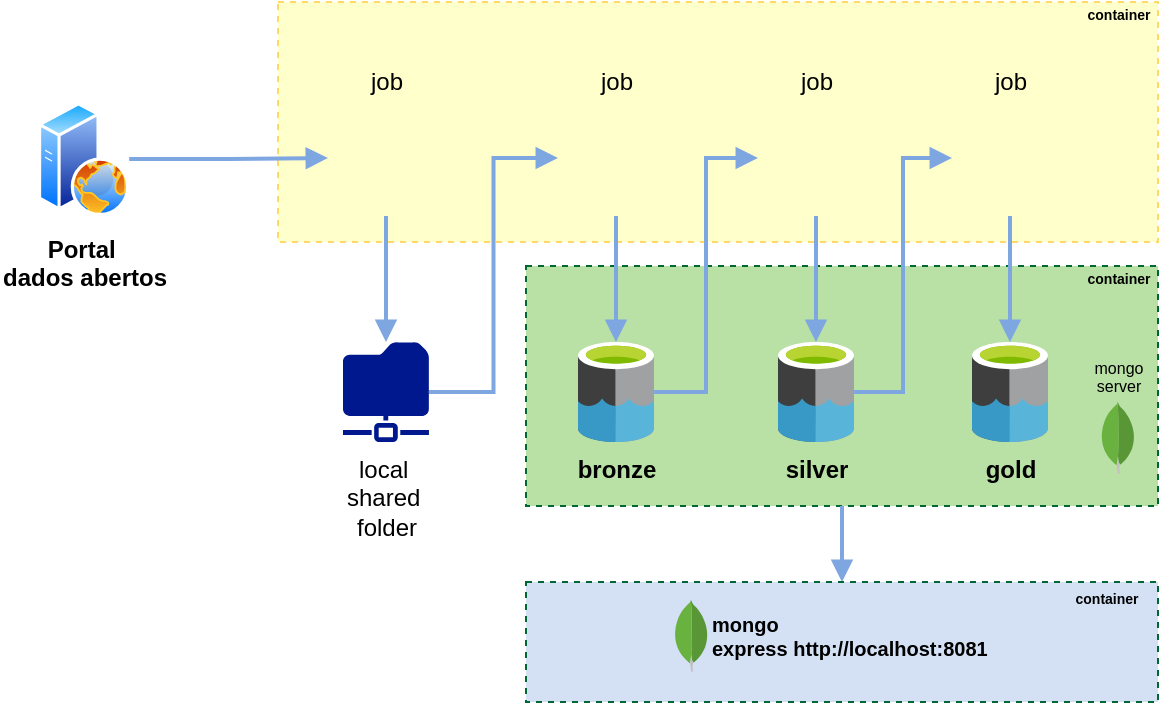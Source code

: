 <mxfile version="24.0.7" type="github">
  <diagram name="Page-1" id="Cxa-_nVKwIb2RSywwMhr">
    <mxGraphModel dx="1364" dy="759" grid="1" gridSize="10" guides="1" tooltips="1" connect="1" arrows="1" fold="1" page="1" pageScale="1" pageWidth="850" pageHeight="1100" math="0" shadow="0">
      <root>
        <mxCell id="0" />
        <mxCell id="1" parent="0" />
        <mxCell id="QbjZF6PPqvLkpJn2x4_9-37" value="" style="rounded=0;whiteSpace=wrap;html=1;fontFamily=Helvetica;fontSize=11;fontColor=default;labelBackgroundColor=default;fillColor=#FFFFCC;strokeColor=#FFD966;dashed=1;" parent="1" vertex="1">
          <mxGeometry x="270" y="50" width="440" height="120" as="geometry" />
        </mxCell>
        <mxCell id="QbjZF6PPqvLkpJn2x4_9-34" value="" style="rounded=0;whiteSpace=wrap;html=1;fontFamily=Helvetica;fontSize=11;fontColor=default;labelBackgroundColor=default;fillColor=#B9E0A5;strokeColor=#006633;dashed=1;" parent="1" vertex="1">
          <mxGeometry x="394" y="182" width="316" height="120" as="geometry" />
        </mxCell>
        <mxCell id="QbjZF6PPqvLkpJn2x4_9-30" style="edgeStyle=orthogonalEdgeStyle;rounded=0;orthogonalLoop=1;jettySize=auto;html=1;entryX=0;entryY=0.5;entryDx=0;entryDy=0;strokeColor=#7EA6E0;strokeWidth=2;align=center;verticalAlign=middle;fontFamily=Helvetica;fontSize=11;fontColor=default;labelBackgroundColor=default;endArrow=block;endFill=1;fillColor=#dae8fc;" parent="1" source="QbjZF6PPqvLkpJn2x4_9-17" target="QbjZF6PPqvLkpJn2x4_9-21" edge="1">
          <mxGeometry relative="1" as="geometry" />
        </mxCell>
        <mxCell id="QbjZF6PPqvLkpJn2x4_9-17" value="bronze" style="image;sketch=0;aspect=fixed;html=1;points=[];align=center;fontSize=12;image=img/lib/mscae/Data_Lake.svg;labelBackgroundColor=none;textShadow=0;fontStyle=1" parent="1" vertex="1">
          <mxGeometry x="420" y="220" width="38" height="50" as="geometry" />
        </mxCell>
        <mxCell id="QbjZF6PPqvLkpJn2x4_9-32" style="edgeStyle=orthogonalEdgeStyle;rounded=0;orthogonalLoop=1;jettySize=auto;html=1;entryX=0;entryY=0.5;entryDx=0;entryDy=0;strokeColor=#7EA6E0;strokeWidth=2;align=center;verticalAlign=middle;fontFamily=Helvetica;fontSize=11;fontColor=default;labelBackgroundColor=default;endArrow=block;endFill=1;fillColor=#dae8fc;" parent="1" source="QbjZF6PPqvLkpJn2x4_9-18" target="QbjZF6PPqvLkpJn2x4_9-22" edge="1">
          <mxGeometry relative="1" as="geometry" />
        </mxCell>
        <mxCell id="QbjZF6PPqvLkpJn2x4_9-18" value="silver" style="image;sketch=0;aspect=fixed;html=1;points=[];align=center;fontSize=12;image=img/lib/mscae/Data_Lake.svg;labelBackgroundColor=none;fontStyle=1" parent="1" vertex="1">
          <mxGeometry x="520" y="220" width="38" height="50" as="geometry" />
        </mxCell>
        <mxCell id="QbjZF6PPqvLkpJn2x4_9-19" value="gold" style="image;sketch=0;aspect=fixed;html=1;points=[];align=center;fontSize=12;image=img/lib/mscae/Data_Lake.svg;labelBackgroundColor=none;fontStyle=1" parent="1" vertex="1">
          <mxGeometry x="617" y="220" width="38" height="50" as="geometry" />
        </mxCell>
        <mxCell id="QbjZF6PPqvLkpJn2x4_9-29" style="edgeStyle=orthogonalEdgeStyle;rounded=0;orthogonalLoop=1;jettySize=auto;html=1;strokeColor=#7EA6E0;strokeWidth=2;align=center;verticalAlign=middle;fontFamily=Helvetica;fontSize=11;fontColor=default;labelBackgroundColor=default;endArrow=block;endFill=1;fillColor=#dae8fc;" parent="1" source="QbjZF6PPqvLkpJn2x4_9-20" target="QbjZF6PPqvLkpJn2x4_9-17" edge="1">
          <mxGeometry relative="1" as="geometry" />
        </mxCell>
        <mxCell id="QbjZF6PPqvLkpJn2x4_9-20" value="job" style="shape=image;html=1;verticalAlign=bottom;verticalLabelPosition=top;labelBackgroundColor=none;imageAspect=0;aspect=fixed;image=https://cdn0.iconfinder.com/data/icons/long-shadow-web-icons/512/python-128.png;labelPosition=center;align=center;fontStyle=0" parent="1" vertex="1">
          <mxGeometry x="410" y="99" width="58" height="58" as="geometry" />
        </mxCell>
        <mxCell id="QbjZF6PPqvLkpJn2x4_9-31" style="edgeStyle=orthogonalEdgeStyle;rounded=0;orthogonalLoop=1;jettySize=auto;html=1;strokeColor=#7EA6E0;strokeWidth=2;align=center;verticalAlign=middle;fontFamily=Helvetica;fontSize=11;fontColor=default;labelBackgroundColor=default;endArrow=block;endFill=1;fillColor=#dae8fc;" parent="1" source="QbjZF6PPqvLkpJn2x4_9-21" target="QbjZF6PPqvLkpJn2x4_9-18" edge="1">
          <mxGeometry relative="1" as="geometry" />
        </mxCell>
        <mxCell id="QbjZF6PPqvLkpJn2x4_9-21" value="job" style="shape=image;html=1;verticalAlign=bottom;verticalLabelPosition=top;labelBackgroundColor=none;imageAspect=0;aspect=fixed;image=https://cdn0.iconfinder.com/data/icons/long-shadow-web-icons/512/python-128.png;labelPosition=center;align=center;fontStyle=0" parent="1" vertex="1">
          <mxGeometry x="510" y="99" width="58" height="58" as="geometry" />
        </mxCell>
        <mxCell id="QbjZF6PPqvLkpJn2x4_9-33" style="edgeStyle=orthogonalEdgeStyle;rounded=0;orthogonalLoop=1;jettySize=auto;html=1;strokeColor=#7EA6E0;strokeWidth=2;align=center;verticalAlign=middle;fontFamily=Helvetica;fontSize=11;fontColor=default;labelBackgroundColor=default;endArrow=block;endFill=1;fillColor=#dae8fc;" parent="1" source="QbjZF6PPqvLkpJn2x4_9-22" target="QbjZF6PPqvLkpJn2x4_9-19" edge="1">
          <mxGeometry relative="1" as="geometry" />
        </mxCell>
        <mxCell id="QbjZF6PPqvLkpJn2x4_9-22" value="job" style="shape=image;html=1;verticalAlign=bottom;verticalLabelPosition=top;labelBackgroundColor=none;imageAspect=0;aspect=fixed;image=https://cdn0.iconfinder.com/data/icons/long-shadow-web-icons/512/python-128.png;labelPosition=center;align=center;fontStyle=0" parent="1" vertex="1">
          <mxGeometry x="607" y="99" width="58" height="58" as="geometry" />
        </mxCell>
        <mxCell id="QbjZF6PPqvLkpJn2x4_9-25" style="edgeStyle=orthogonalEdgeStyle;rounded=0;orthogonalLoop=1;jettySize=auto;html=1;endArrow=block;endFill=1;strokeWidth=2;fillColor=#dae8fc;strokeColor=#7EA6E0;" parent="1" source="QbjZF6PPqvLkpJn2x4_9-23" target="QbjZF6PPqvLkpJn2x4_9-24" edge="1">
          <mxGeometry relative="1" as="geometry" />
        </mxCell>
        <mxCell id="QbjZF6PPqvLkpJn2x4_9-23" value="job" style="shape=image;html=1;verticalAlign=bottom;verticalLabelPosition=top;labelBackgroundColor=none;imageAspect=0;aspect=fixed;image=https://cdn0.iconfinder.com/data/icons/long-shadow-web-icons/512/python-128.png;labelPosition=center;align=center;fontStyle=0" parent="1" vertex="1">
          <mxGeometry x="295" y="99" width="58" height="58" as="geometry" />
        </mxCell>
        <mxCell id="QbjZF6PPqvLkpJn2x4_9-35" style="edgeStyle=orthogonalEdgeStyle;rounded=0;orthogonalLoop=1;jettySize=auto;html=1;entryX=0;entryY=0.5;entryDx=0;entryDy=0;strokeColor=#7EA6E0;strokeWidth=2;align=center;verticalAlign=middle;fontFamily=Helvetica;fontSize=11;fontColor=default;labelBackgroundColor=default;endArrow=block;endFill=1;fillColor=#dae8fc;" parent="1" source="QbjZF6PPqvLkpJn2x4_9-24" target="QbjZF6PPqvLkpJn2x4_9-20" edge="1">
          <mxGeometry relative="1" as="geometry" />
        </mxCell>
        <mxCell id="QbjZF6PPqvLkpJn2x4_9-24" value="local&amp;nbsp;&lt;div&gt;shared&amp;nbsp;&lt;/div&gt;&lt;div&gt;folder&lt;/div&gt;" style="sketch=0;aspect=fixed;pointerEvents=1;shadow=0;dashed=0;html=1;strokeColor=none;labelPosition=center;verticalLabelPosition=bottom;verticalAlign=top;align=center;fillColor=#00188D;shape=mxgraph.mscae.enterprise.shared_folder" parent="1" vertex="1">
          <mxGeometry x="302.5" y="220" width="43" height="50" as="geometry" />
        </mxCell>
        <mxCell id="QbjZF6PPqvLkpJn2x4_9-41" value="container" style="shape=image;html=1;verticalAlign=bottom;verticalLabelPosition=top;labelBackgroundColor=none;imageAspect=0;aspect=fixed;image=https://cdn1.iconfinder.com/data/icons/unicons-line-vol-3/24/docker-128.png;fontFamily=Helvetica;fontSize=7;fontColor=default;labelPosition=center;align=center;fontStyle=1" parent="1" vertex="1">
          <mxGeometry x="675" y="63" width="30" height="30" as="geometry" />
        </mxCell>
        <mxCell id="QbjZF6PPqvLkpJn2x4_9-42" value="container" style="shape=image;html=1;verticalAlign=bottom;verticalLabelPosition=top;labelBackgroundColor=none;imageAspect=0;aspect=fixed;image=https://cdn1.iconfinder.com/data/icons/unicons-line-vol-3/24/docker-128.png;fontFamily=Helvetica;fontSize=7;fontColor=default;labelPosition=center;align=center;fontStyle=1" parent="1" vertex="1">
          <mxGeometry x="675" y="195" width="30" height="30" as="geometry" />
        </mxCell>
        <mxCell id="q6ix6k9kPisXqYT44eJ4-2" value="mongo&lt;div style=&quot;font-size: 8px;&quot;&gt;server&lt;/div&gt;" style="dashed=0;outlineConnect=0;html=1;align=center;labelPosition=center;verticalLabelPosition=top;verticalAlign=bottom;shape=mxgraph.weblogos.mongodb;fontSize=8;" vertex="1" parent="1">
          <mxGeometry x="681.35" y="249.8" width="17.3" height="36.2" as="geometry" />
        </mxCell>
        <mxCell id="q6ix6k9kPisXqYT44eJ4-7" style="edgeStyle=orthogonalEdgeStyle;rounded=0;orthogonalLoop=1;jettySize=auto;html=1;entryX=0;entryY=0.5;entryDx=0;entryDy=0;strokeColor=#7EA6E0;strokeWidth=2;align=center;verticalAlign=middle;fontFamily=Helvetica;fontSize=11;fontColor=default;labelBackgroundColor=default;endArrow=block;endFill=1;fillColor=#dae8fc;" edge="1" parent="1" source="q6ix6k9kPisXqYT44eJ4-4" target="QbjZF6PPqvLkpJn2x4_9-23">
          <mxGeometry relative="1" as="geometry" />
        </mxCell>
        <mxCell id="q6ix6k9kPisXqYT44eJ4-4" value="Portal&amp;nbsp;&lt;div&gt;dados abertos&lt;/div&gt;" style="image;aspect=fixed;perimeter=ellipsePerimeter;html=1;align=center;shadow=0;dashed=0;spacingTop=3;image=img/lib/active_directory/web_server.svg;fontStyle=1" vertex="1" parent="1">
          <mxGeometry x="150" y="100" width="45.6" height="57" as="geometry" />
        </mxCell>
        <mxCell id="q6ix6k9kPisXqYT44eJ4-14" style="edgeStyle=orthogonalEdgeStyle;rounded=0;orthogonalLoop=1;jettySize=auto;html=1;entryX=0.5;entryY=1;entryDx=0;entryDy=0;strokeColor=#7EA6E0;strokeWidth=2;align=center;verticalAlign=middle;fontFamily=Helvetica;fontSize=11;fontColor=default;labelBackgroundColor=default;endArrow=none;endFill=0;fillColor=#dae8fc;startArrow=block;startFill=1;" edge="1" parent="1" source="q6ix6k9kPisXqYT44eJ4-8" target="QbjZF6PPqvLkpJn2x4_9-34">
          <mxGeometry relative="1" as="geometry" />
        </mxCell>
        <mxCell id="q6ix6k9kPisXqYT44eJ4-8" value="" style="rounded=0;whiteSpace=wrap;html=1;fontFamily=Helvetica;fontSize=11;fontColor=default;labelBackgroundColor=default;fillColor=#D4E1F5;strokeColor=#006633;dashed=1;" vertex="1" parent="1">
          <mxGeometry x="394" y="340" width="316" height="60" as="geometry" />
        </mxCell>
        <mxCell id="q6ix6k9kPisXqYT44eJ4-11" value="mongo&lt;div style=&quot;font-size: 10px;&quot;&gt;express http://localhost:8081&lt;/div&gt;" style="dashed=0;outlineConnect=0;html=1;align=left;labelPosition=right;verticalLabelPosition=middle;verticalAlign=middle;shape=mxgraph.weblogos.mongodb;fontSize=10;fontStyle=1" vertex="1" parent="1">
          <mxGeometry x="468.0" y="348.8" width="17.3" height="36.2" as="geometry" />
        </mxCell>
        <mxCell id="q6ix6k9kPisXqYT44eJ4-12" value="container" style="shape=image;html=1;verticalAlign=bottom;verticalLabelPosition=top;labelBackgroundColor=none;imageAspect=0;aspect=fixed;image=https://cdn1.iconfinder.com/data/icons/unicons-line-vol-3/24/docker-128.png;fontFamily=Helvetica;fontSize=7;fontColor=default;labelPosition=center;align=center;fontStyle=1" vertex="1" parent="1">
          <mxGeometry x="668.65" y="355" width="30" height="30" as="geometry" />
        </mxCell>
      </root>
    </mxGraphModel>
  </diagram>
</mxfile>
